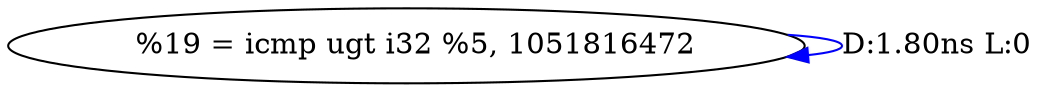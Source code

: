 digraph {
Node0x2545ee0[label="  %19 = icmp ugt i32 %5, 1051816472"];
Node0x2545ee0 -> Node0x2545ee0[label="D:1.80ns L:0",color=blue];
}
